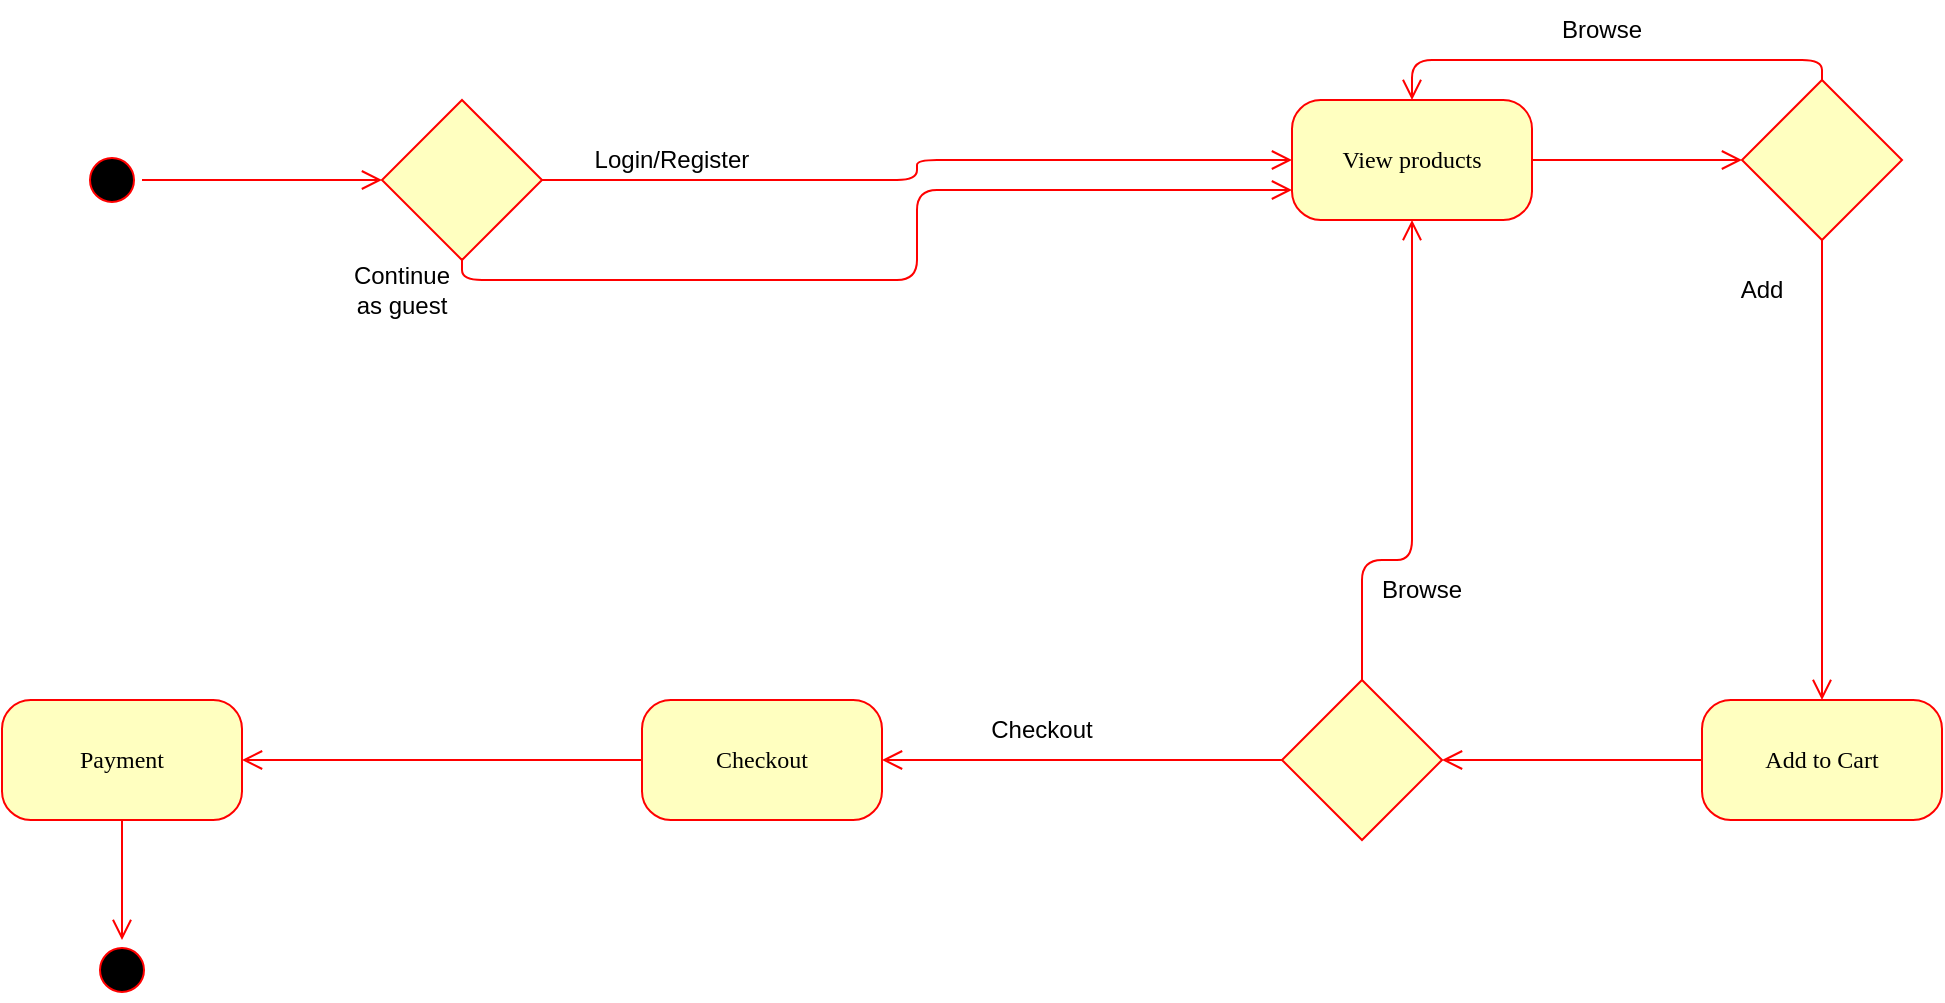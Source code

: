 <mxfile version="24.1.0" type="device">
  <diagram name="Page-1" id="58cdce13-f638-feb5-8d6f-7d28b1aa9fa0">
    <mxGraphModel dx="1434" dy="879" grid="1" gridSize="10" guides="1" tooltips="1" connect="1" arrows="1" fold="1" page="1" pageScale="1" pageWidth="1100" pageHeight="850" background="none" math="0" shadow="0">
      <root>
        <mxCell id="0" />
        <mxCell id="1" parent="0" />
        <mxCell id="382b91b5511bd0f7-1" value="" style="ellipse;html=1;shape=startState;fillColor=#000000;strokeColor=#ff0000;rounded=1;shadow=0;comic=0;labelBackgroundColor=none;fontFamily=Verdana;fontSize=12;fontColor=#000000;align=center;direction=south;" parent="1" vertex="1">
          <mxGeometry x="130" y="135" width="30" height="30" as="geometry" />
        </mxCell>
        <mxCell id="382b91b5511bd0f7-6" value="View products" style="rounded=1;whiteSpace=wrap;html=1;arcSize=24;fillColor=#ffffc0;strokeColor=#ff0000;shadow=0;comic=0;labelBackgroundColor=none;fontFamily=Verdana;fontSize=12;fontColor=#000000;align=center;" parent="1" vertex="1">
          <mxGeometry x="735" y="110" width="120" height="60" as="geometry" />
        </mxCell>
        <mxCell id="382b91b5511bd0f7-7" value="Add to Cart" style="rounded=1;whiteSpace=wrap;html=1;arcSize=24;fillColor=#ffffc0;strokeColor=#ff0000;shadow=0;comic=0;labelBackgroundColor=none;fontFamily=Verdana;fontSize=12;fontColor=#000000;align=center;" parent="1" vertex="1">
          <mxGeometry x="940" y="410" width="120" height="60" as="geometry" />
        </mxCell>
        <mxCell id="2a3bc250acf0617d-9" style="edgeStyle=orthogonalEdgeStyle;html=1;labelBackgroundColor=none;endArrow=open;endSize=8;strokeColor=#ff0000;fontFamily=Verdana;fontSize=12;align=left;" parent="1" source="8T8syhl2dGz-eiskBV4l-1" target="382b91b5511bd0f7-6" edge="1">
          <mxGeometry relative="1" as="geometry" />
        </mxCell>
        <mxCell id="2a3bc250acf0617d-10" style="edgeStyle=orthogonalEdgeStyle;html=1;labelBackgroundColor=none;endArrow=open;endSize=8;strokeColor=#ff0000;fontFamily=Verdana;fontSize=12;align=left;entryX=0.5;entryY=0;entryDx=0;entryDy=0;" parent="1" source="8T8syhl2dGz-eiskBV4l-7" target="382b91b5511bd0f7-7" edge="1">
          <mxGeometry relative="1" as="geometry">
            <Array as="points">
              <mxPoint x="1000" y="365" />
            </Array>
          </mxGeometry>
        </mxCell>
        <mxCell id="8T8syhl2dGz-eiskBV4l-2" value="" style="edgeStyle=orthogonalEdgeStyle;html=1;labelBackgroundColor=none;endArrow=open;endSize=8;strokeColor=#ff0000;fontFamily=Verdana;fontSize=12;align=left;" parent="1" source="382b91b5511bd0f7-1" target="8T8syhl2dGz-eiskBV4l-1" edge="1">
          <mxGeometry relative="1" as="geometry">
            <mxPoint x="160" y="150" as="sourcePoint" />
            <mxPoint x="735" y="140" as="targetPoint" />
          </mxGeometry>
        </mxCell>
        <mxCell id="8T8syhl2dGz-eiskBV4l-1" value="" style="rhombus;whiteSpace=wrap;html=1;fillColor=#ffffc0;strokeColor=#ff0000;" parent="1" vertex="1">
          <mxGeometry x="280" y="110" width="80" height="80" as="geometry" />
        </mxCell>
        <mxCell id="8T8syhl2dGz-eiskBV4l-3" style="edgeStyle=orthogonalEdgeStyle;html=1;labelBackgroundColor=none;endArrow=open;endSize=8;strokeColor=#ff0000;fontFamily=Verdana;fontSize=12;align=left;exitX=0.5;exitY=1;exitDx=0;exitDy=0;entryX=0;entryY=0.75;entryDx=0;entryDy=0;" parent="1" source="8T8syhl2dGz-eiskBV4l-1" target="382b91b5511bd0f7-6" edge="1">
          <mxGeometry relative="1" as="geometry">
            <mxPoint x="300" y="299" as="sourcePoint" />
            <mxPoint x="580" y="250" as="targetPoint" />
          </mxGeometry>
        </mxCell>
        <mxCell id="8T8syhl2dGz-eiskBV4l-4" value="Continue as guest" style="text;html=1;align=center;verticalAlign=middle;whiteSpace=wrap;rounded=0;" parent="1" vertex="1">
          <mxGeometry x="260" y="190" width="60" height="30" as="geometry" />
        </mxCell>
        <mxCell id="8T8syhl2dGz-eiskBV4l-6" value="Login/Register" style="text;html=1;align=center;verticalAlign=middle;whiteSpace=wrap;rounded=0;" parent="1" vertex="1">
          <mxGeometry x="380" y="125" width="90" height="30" as="geometry" />
        </mxCell>
        <mxCell id="8T8syhl2dGz-eiskBV4l-8" value="" style="edgeStyle=orthogonalEdgeStyle;html=1;labelBackgroundColor=none;endArrow=open;endSize=8;strokeColor=#ff0000;fontFamily=Verdana;fontSize=12;align=left;entryX=0;entryY=0.5;" parent="1" source="382b91b5511bd0f7-6" target="8T8syhl2dGz-eiskBV4l-7" edge="1">
          <mxGeometry relative="1" as="geometry">
            <Array as="points" />
            <mxPoint x="825" y="170" as="sourcePoint" />
            <mxPoint x="830" y="330" as="targetPoint" />
          </mxGeometry>
        </mxCell>
        <mxCell id="8T8syhl2dGz-eiskBV4l-7" value="" style="rhombus;whiteSpace=wrap;html=1;fillColor=#ffffc0;strokeColor=#ff0000;" parent="1" vertex="1">
          <mxGeometry x="960" y="100" width="80" height="80" as="geometry" />
        </mxCell>
        <mxCell id="8T8syhl2dGz-eiskBV4l-9" value="Add" style="text;html=1;align=center;verticalAlign=middle;whiteSpace=wrap;rounded=0;" parent="1" vertex="1">
          <mxGeometry x="940" y="190" width="60" height="30" as="geometry" />
        </mxCell>
        <mxCell id="8T8syhl2dGz-eiskBV4l-11" style="edgeStyle=orthogonalEdgeStyle;html=1;labelBackgroundColor=none;endArrow=open;endSize=8;strokeColor=#ff0000;fontFamily=Verdana;fontSize=12;align=left;exitX=0;exitY=0.5;exitDx=0;exitDy=0;entryX=1;entryY=0.5;entryDx=0;entryDy=0;" parent="1" source="8cX6cSgJac3KuBN6iV7M-1" target="8T8syhl2dGz-eiskBV4l-16" edge="1">
          <mxGeometry relative="1" as="geometry">
            <Array as="points" />
            <mxPoint x="1010" y="190" as="sourcePoint" />
            <mxPoint x="760" y="440" as="targetPoint" />
          </mxGeometry>
        </mxCell>
        <mxCell id="8T8syhl2dGz-eiskBV4l-16" value="Checkout" style="rounded=1;whiteSpace=wrap;html=1;arcSize=24;fillColor=#ffffc0;strokeColor=#ff0000;shadow=0;comic=0;labelBackgroundColor=none;fontFamily=Verdana;fontSize=12;fontColor=#000000;align=center;" parent="1" vertex="1">
          <mxGeometry x="410" y="410" width="120" height="60" as="geometry" />
        </mxCell>
        <mxCell id="8T8syhl2dGz-eiskBV4l-17" value="Checkout" style="text;html=1;align=center;verticalAlign=middle;whiteSpace=wrap;rounded=0;" parent="1" vertex="1">
          <mxGeometry x="580" y="410" width="60" height="30" as="geometry" />
        </mxCell>
        <mxCell id="8T8syhl2dGz-eiskBV4l-18" value="" style="edgeStyle=orthogonalEdgeStyle;html=1;labelBackgroundColor=none;endArrow=open;endSize=8;strokeColor=#ff0000;fontFamily=Verdana;fontSize=12;align=left;entryX=0.5;entryY=0;exitX=0.5;exitY=0;exitDx=0;exitDy=0;entryDx=0;entryDy=0;" parent="1" source="8T8syhl2dGz-eiskBV4l-7" target="382b91b5511bd0f7-6" edge="1">
          <mxGeometry relative="1" as="geometry">
            <Array as="points" />
            <mxPoint x="865" y="150" as="sourcePoint" />
            <mxPoint x="970" y="150" as="targetPoint" />
          </mxGeometry>
        </mxCell>
        <mxCell id="8T8syhl2dGz-eiskBV4l-19" value="Browse" style="text;html=1;align=center;verticalAlign=middle;whiteSpace=wrap;rounded=0;" parent="1" vertex="1">
          <mxGeometry x="860" y="60" width="60" height="30" as="geometry" />
        </mxCell>
        <mxCell id="8T8syhl2dGz-eiskBV4l-20" style="edgeStyle=orthogonalEdgeStyle;html=1;labelBackgroundColor=none;endArrow=open;endSize=8;strokeColor=#ff0000;fontFamily=Verdana;fontSize=12;align=left;exitX=0;exitY=0.5;exitDx=0;exitDy=0;entryX=1;entryY=0.5;entryDx=0;entryDy=0;" parent="1" source="8T8syhl2dGz-eiskBV4l-16" target="8T8syhl2dGz-eiskBV4l-21" edge="1">
          <mxGeometry relative="1" as="geometry">
            <Array as="points" />
            <mxPoint x="170" y="390" as="sourcePoint" />
            <mxPoint x="240" y="440" as="targetPoint" />
          </mxGeometry>
        </mxCell>
        <mxCell id="8T8syhl2dGz-eiskBV4l-21" value="Payment" style="rounded=1;whiteSpace=wrap;html=1;arcSize=24;fillColor=#ffffc0;strokeColor=#ff0000;shadow=0;comic=0;labelBackgroundColor=none;fontFamily=Verdana;fontSize=12;fontColor=#000000;align=center;" parent="1" vertex="1">
          <mxGeometry x="90" y="410" width="120" height="60" as="geometry" />
        </mxCell>
        <mxCell id="8T8syhl2dGz-eiskBV4l-22" value="" style="edgeStyle=orthogonalEdgeStyle;html=1;labelBackgroundColor=none;endArrow=open;endSize=8;strokeColor=#ff0000;fontFamily=Verdana;fontSize=12;align=left;exitX=0.5;exitY=1;exitDx=0;exitDy=0;" parent="1" source="8T8syhl2dGz-eiskBV4l-21" target="8T8syhl2dGz-eiskBV4l-23" edge="1">
          <mxGeometry relative="1" as="geometry">
            <mxPoint x="140" y="630" as="sourcePoint" />
            <mxPoint x="150" y="580" as="targetPoint" />
          </mxGeometry>
        </mxCell>
        <mxCell id="8T8syhl2dGz-eiskBV4l-23" value="" style="ellipse;html=1;shape=startState;fillColor=#000000;strokeColor=#ff0000;rounded=1;shadow=0;comic=0;labelBackgroundColor=none;fontFamily=Verdana;fontSize=12;fontColor=#000000;align=center;direction=south;" parent="1" vertex="1">
          <mxGeometry x="135" y="530" width="30" height="30" as="geometry" />
        </mxCell>
        <mxCell id="8cX6cSgJac3KuBN6iV7M-2" value="" style="edgeStyle=orthogonalEdgeStyle;html=1;labelBackgroundColor=none;endArrow=open;endSize=8;strokeColor=#ff0000;fontFamily=Verdana;fontSize=12;align=left;exitX=0;exitY=0.5;exitDx=0;exitDy=0;entryX=1;entryY=0.5;entryDx=0;entryDy=0;" edge="1" parent="1" source="382b91b5511bd0f7-7" target="8cX6cSgJac3KuBN6iV7M-1">
          <mxGeometry relative="1" as="geometry">
            <Array as="points" />
            <mxPoint x="940" y="440" as="sourcePoint" />
            <mxPoint x="530" y="440" as="targetPoint" />
          </mxGeometry>
        </mxCell>
        <mxCell id="8cX6cSgJac3KuBN6iV7M-1" value="" style="rhombus;whiteSpace=wrap;html=1;fillColor=#ffffc0;strokeColor=#ff0000;" vertex="1" parent="1">
          <mxGeometry x="730" y="400" width="80" height="80" as="geometry" />
        </mxCell>
        <mxCell id="8cX6cSgJac3KuBN6iV7M-3" style="edgeStyle=orthogonalEdgeStyle;html=1;labelBackgroundColor=none;endArrow=open;endSize=8;strokeColor=#ff0000;fontFamily=Verdana;fontSize=12;align=left;entryX=0.5;entryY=1;entryDx=0;entryDy=0;exitX=0.5;exitY=0;exitDx=0;exitDy=0;" edge="1" parent="1" source="8cX6cSgJac3KuBN6iV7M-1" target="382b91b5511bd0f7-6">
          <mxGeometry relative="1" as="geometry">
            <Array as="points">
              <mxPoint x="770" y="340" />
              <mxPoint x="795" y="340" />
            </Array>
            <mxPoint x="820" y="530" as="sourcePoint" />
            <mxPoint x="820" y="760" as="targetPoint" />
          </mxGeometry>
        </mxCell>
        <mxCell id="8cX6cSgJac3KuBN6iV7M-4" value="Browse" style="text;html=1;align=center;verticalAlign=middle;whiteSpace=wrap;rounded=0;" vertex="1" parent="1">
          <mxGeometry x="770" y="340" width="60" height="30" as="geometry" />
        </mxCell>
      </root>
    </mxGraphModel>
  </diagram>
</mxfile>
